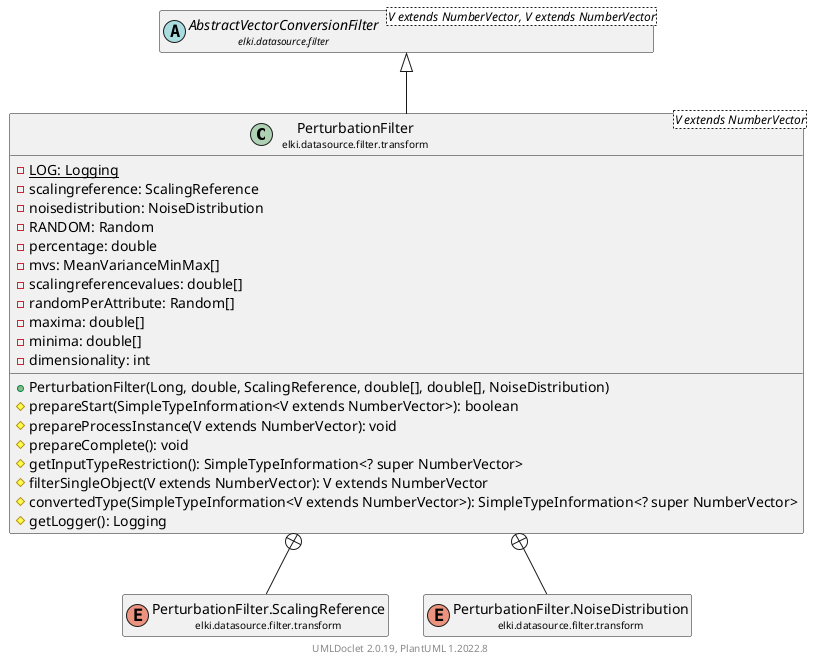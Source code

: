 @startuml
    remove .*\.(Instance|Par|Parameterizer|Factory)$
    set namespaceSeparator none
    hide empty fields
    hide empty methods

    class "<size:14>PerturbationFilter\n<size:10>elki.datasource.filter.transform" as elki.datasource.filter.transform.PerturbationFilter<V extends NumberVector> [[PerturbationFilter.html]] {
        {static} -LOG: Logging
        -scalingreference: ScalingReference
        -noisedistribution: NoiseDistribution
        -RANDOM: Random
        -percentage: double
        -mvs: MeanVarianceMinMax[]
        -scalingreferencevalues: double[]
        -randomPerAttribute: Random[]
        -maxima: double[]
        -minima: double[]
        -dimensionality: int
        +PerturbationFilter(Long, double, ScalingReference, double[], double[], NoiseDistribution)
        #prepareStart(SimpleTypeInformation<V extends NumberVector>): boolean
        #prepareProcessInstance(V extends NumberVector): void
        #prepareComplete(): void
        #getInputTypeRestriction(): SimpleTypeInformation<? super NumberVector>
        #filterSingleObject(V extends NumberVector): V extends NumberVector
        #convertedType(SimpleTypeInformation<V extends NumberVector>): SimpleTypeInformation<? super NumberVector>
        #getLogger(): Logging
    }

    abstract class "<size:14>AbstractVectorConversionFilter\n<size:10>elki.datasource.filter" as elki.datasource.filter.AbstractVectorConversionFilter<V extends NumberVector, V extends NumberVector> [[../AbstractVectorConversionFilter.html]]
    enum "<size:14>PerturbationFilter.ScalingReference\n<size:10>elki.datasource.filter.transform" as elki.datasource.filter.transform.PerturbationFilter.ScalingReference [[PerturbationFilter.ScalingReference.html]]
    enum "<size:14>PerturbationFilter.NoiseDistribution\n<size:10>elki.datasource.filter.transform" as elki.datasource.filter.transform.PerturbationFilter.NoiseDistribution [[PerturbationFilter.NoiseDistribution.html]]
    class "<size:14>PerturbationFilter.Par\n<size:10>elki.datasource.filter.transform" as elki.datasource.filter.transform.PerturbationFilter.Par<V extends NumberVector> [[PerturbationFilter.Par.html]]

    elki.datasource.filter.AbstractVectorConversionFilter <|-- elki.datasource.filter.transform.PerturbationFilter
    elki.datasource.filter.transform.PerturbationFilter +-- elki.datasource.filter.transform.PerturbationFilter.ScalingReference
    elki.datasource.filter.transform.PerturbationFilter +-- elki.datasource.filter.transform.PerturbationFilter.NoiseDistribution
    elki.datasource.filter.transform.PerturbationFilter +-- elki.datasource.filter.transform.PerturbationFilter.Par

    center footer UMLDoclet 2.0.19, PlantUML 1.2022.8
@enduml
